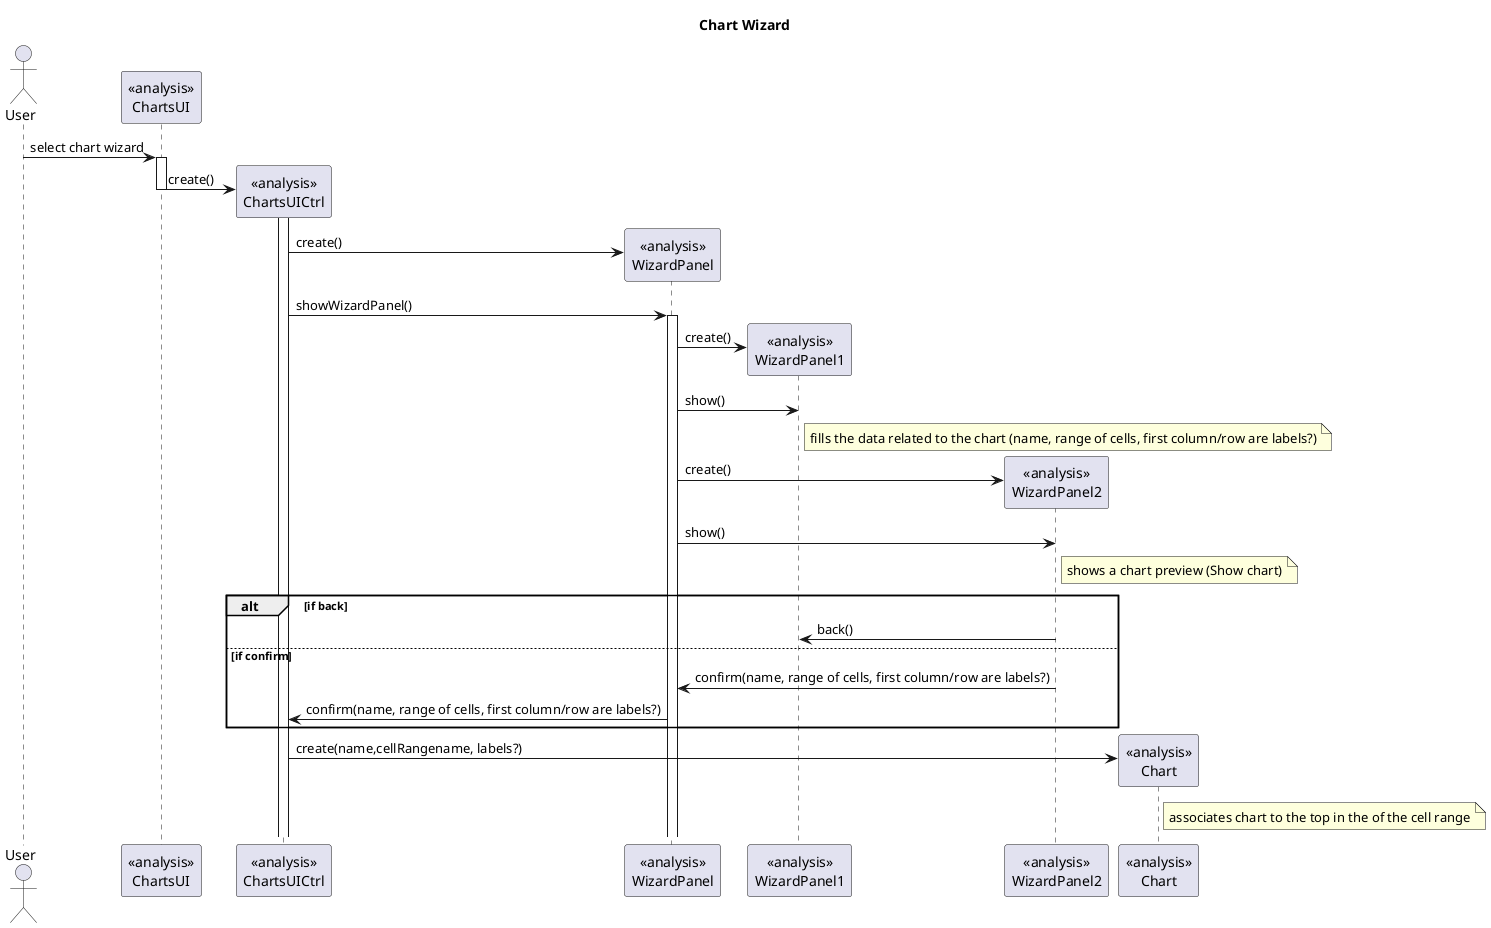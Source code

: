 @startuml doc-files/core09_01_analysis_wizard.png

actor User as user
participant "<<analysis>>\nChartsUI" as ui
participant "<<analysis>>\nChartsUICtrl" as uictrl
participant "<<analysis>>\nWizardPanel" as wzp
participant "<<analysis>>\nWizardPanel1" as wzp1
participant "<<analysis>>\nWizardPanel2" as wzp2
participant "<<analysis>>\nChart" as chart

title : Chart Wizard

user -> ui: select chart wizard
activate ui

create uictrl
ui -> uictrl: create()
deactivate ui

create wzp
activate uictrl
uictrl -> wzp: create()
uictrl -> wzp: showWizardPanel()
activate wzp

create wzp1
wzp -> wzp1: create()
wzp -> wzp1: show()
note right of wzp1: fills the data related to the chart (name, range of cells, first column/row are labels?)

create wzp2
wzp -> wzp2: create()
wzp -> wzp2: show()
note right of wzp2: shows a chart preview (Show chart)

alt if back
wzp2 -> wzp1: back()
else if confirm
wzp2 -> wzp: confirm(name, range of cells, first column/row are labels?)
wzp -> uictrl: confirm(name, range of cells, first column/row are labels?)
end

create chart
uictrl -> chart: create(name,cellRangename, labels?)

note right of chart: associates chart to the top in the of the cell range

@enduml